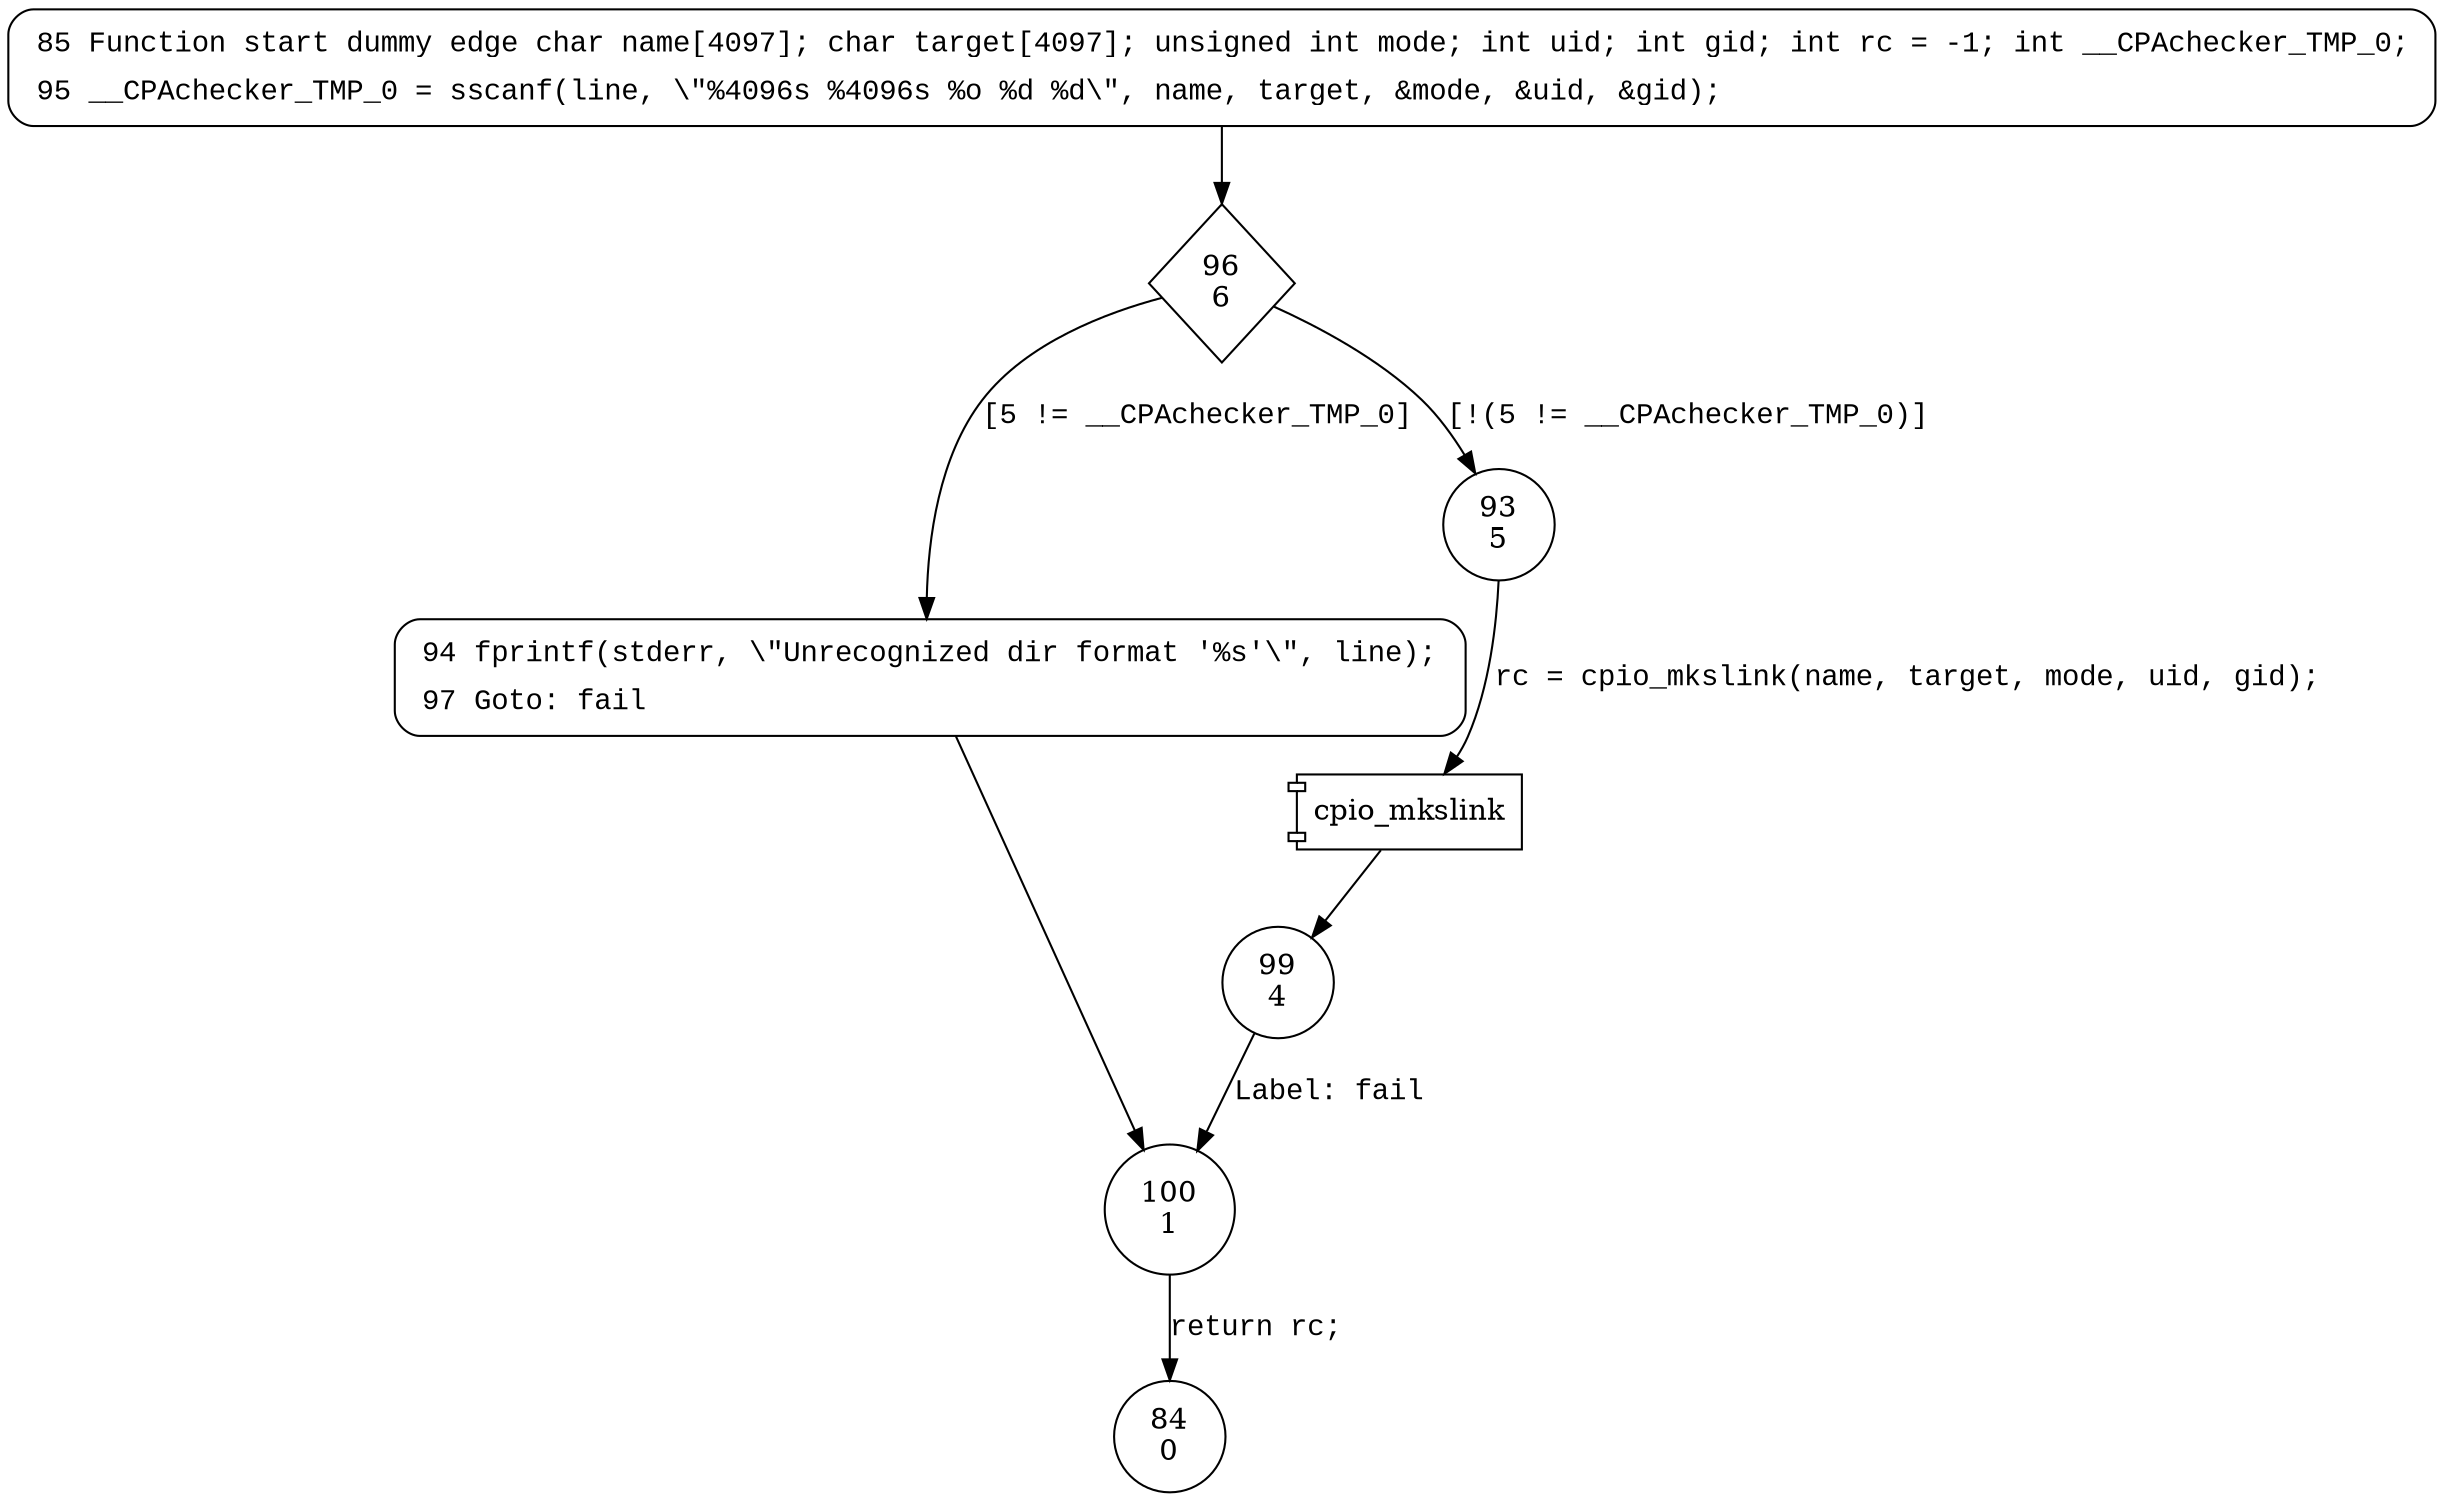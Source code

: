 digraph cpio_mkslink_line {
96 [shape="diamond" label="96\n6"]
94 [shape="circle" label="94\n3"]
93 [shape="circle" label="93\n5"]
99 [shape="circle" label="99\n4"]
100 [shape="circle" label="100\n1"]
84 [shape="circle" label="84\n0"]
85 [style="filled,bold" penwidth="1" fillcolor="white" fontname="Courier New" shape="Mrecord" label=<<table border="0" cellborder="0" cellpadding="3" bgcolor="white"><tr><td align="right">85</td><td align="left">Function start dummy edge char name[4097]; char target[4097]; unsigned int mode; int uid; int gid; int rc = -1; int __CPAchecker_TMP_0;</td></tr><tr><td align="right">95</td><td align="left">__CPAchecker_TMP_0 = sscanf(line, \"%4096s %4096s %o %d %d\", name, target, &amp;mode, &amp;uid, &amp;gid);</td></tr></table>>]
85 -> 96[label=""]
94 [style="filled,bold" penwidth="1" fillcolor="white" fontname="Courier New" shape="Mrecord" label=<<table border="0" cellborder="0" cellpadding="3" bgcolor="white"><tr><td align="right">94</td><td align="left">fprintf(stderr, \"Unrecognized dir format '%s'\", line);</td></tr><tr><td align="right">97</td><td align="left">Goto: fail</td></tr></table>>]
94 -> 100[label=""]
96 -> 94 [label="[5 != __CPAchecker_TMP_0]" fontname="Courier New"]
96 -> 93 [label="[!(5 != __CPAchecker_TMP_0)]" fontname="Courier New"]
100020 [shape="component" label="cpio_mkslink"]
93 -> 100020 [label="rc = cpio_mkslink(name, target, mode, uid, gid);" fontname="Courier New"]
100020 -> 99 [label="" fontname="Courier New"]
100 -> 84 [label="return rc;" fontname="Courier New"]
99 -> 100 [label="Label: fail" fontname="Courier New"]
}